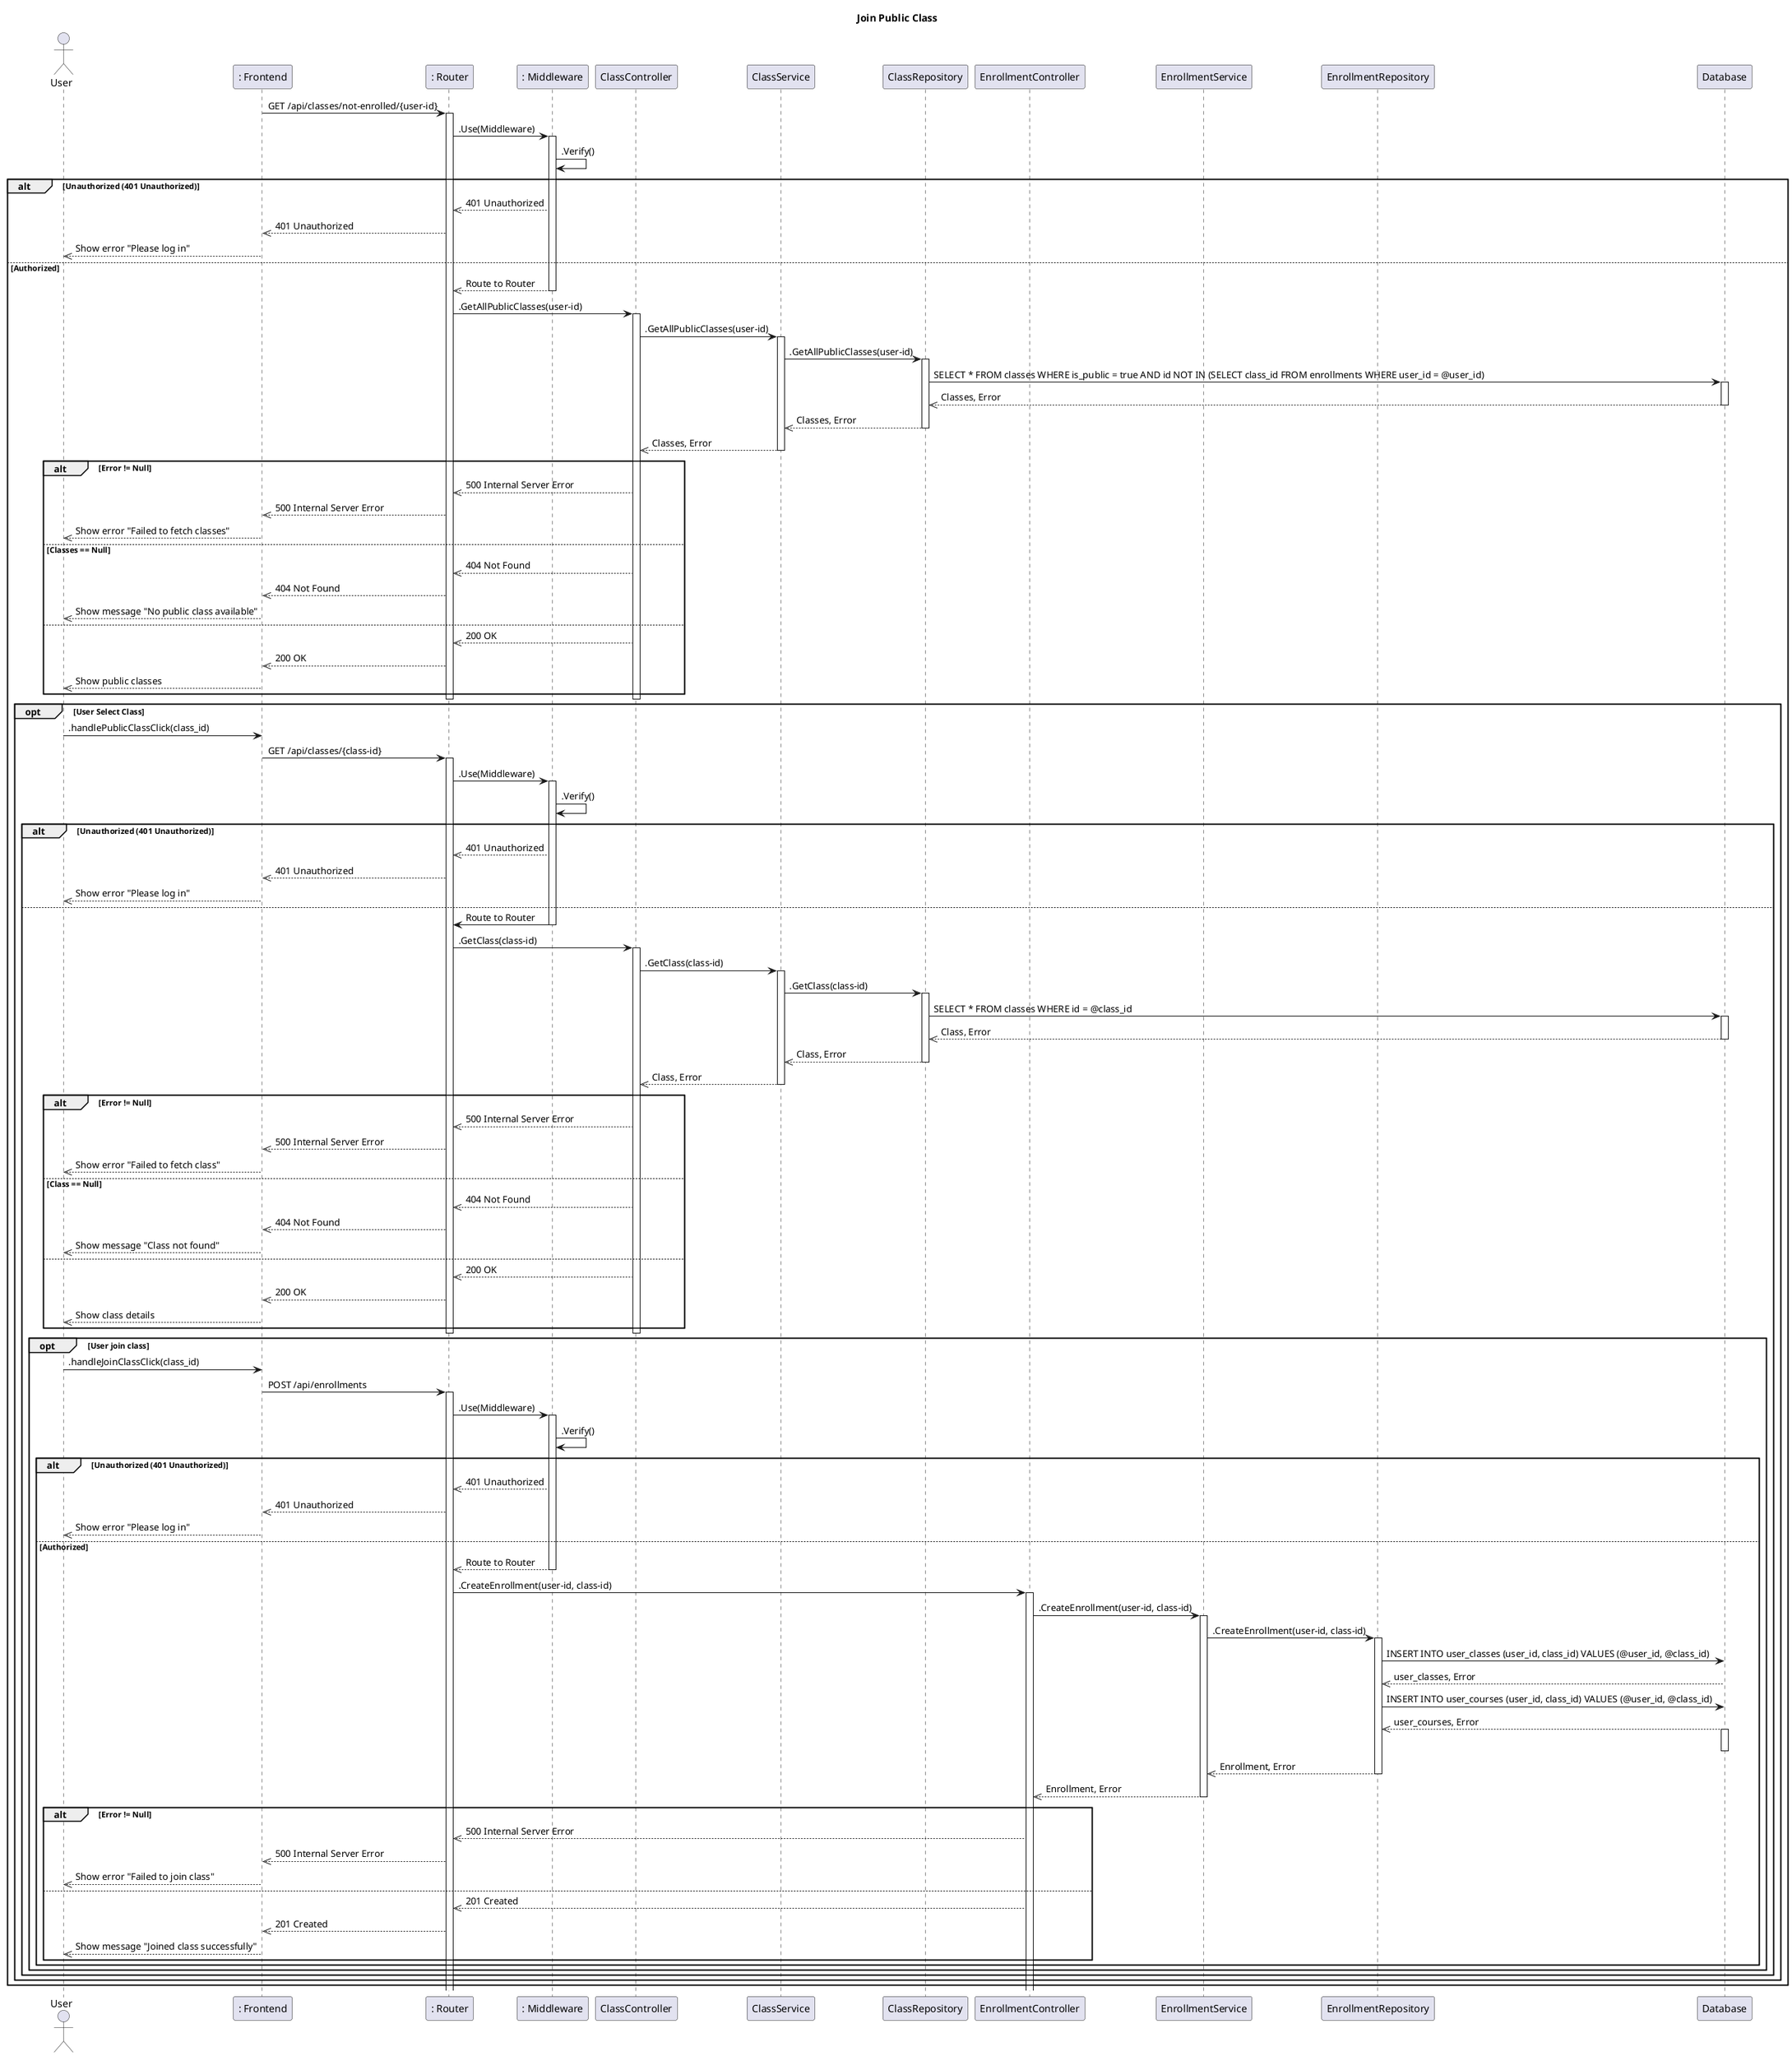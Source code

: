 @startuml SequenceDiagram
title Join Public Class
actor User

participant ": Frontend" as Frontend
participant ": Router" as Router
participant ": Middleware" as Middleware

Frontend -> Router: GET /api/classes/not-enrolled/{user-id}
activate Router

Router -> Middleware: .Use(Middleware)
activate Middleware
Middleware -> Middleware : .Verify()

alt Unauthorized (401 Unauthorized)
  Middleware -->> Router: 401 Unauthorized
  Router -->> Frontend: 401 Unauthorized
  Frontend -->> User: Show error "Please log in"
else Authorized
  Middleware -->> Router: Route to Router
  deactivate Middleware
  Router -> ClassController: .GetAllPublicClasses(user-id)
  activate ClassController
  ClassController -> ClassService: .GetAllPublicClasses(user-id)
  activate ClassService
  ClassService -> ClassRepository: .GetAllPublicClasses(user-id)
  activate ClassRepository
  ClassRepository -> Database: SELECT * FROM classes WHERE is_public = true AND id NOT IN (SELECT class_id FROM enrollments WHERE user_id = @user_id)
  activate Database
  Database -->> ClassRepository : Classes, Error
  deactivate Database
  ClassRepository -->> ClassService : Classes, Error
  deactivate ClassRepository
  ClassService -->> ClassController : Classes, Error
  deactivate ClassService
  alt Error != Null
    ClassController -->> Router : 500 Internal Server Error
    Router -->> Frontend : 500 Internal Server Error
    Frontend -->> User : Show error "Failed to fetch classes"
  else Classes == Null
    ClassController -->> Router : 404 Not Found
    Router -->> Frontend : 404 Not Found
    Frontend -->> User : Show message "No public class available"
  else
    ClassController -->> Router : 200 OK
    Router -->> Frontend : 200 OK
    Frontend -->> User : Show public classes
  end
  deactivate ClassController
  deactivate Router
  opt User Select Class
    User -> Frontend : .handlePublicClassClick(class_id)
    Frontend -> Router : GET /api/classes/{class-id}
    activate Router

    Router -> Middleware : .Use(Middleware)
    activate Middleware
    Middleware -> Middleware : .Verify()

    alt Unauthorized (401 Unauthorized)
      Middleware -->> Router: 401 Unauthorized
      Router -->> Frontend: 401 Unauthorized
      Frontend -->> User: Show error "Please log in"
    else
      Middleware -> Router: Route to Router
      deactivate Middleware
      Router -> ClassController: .GetClass(class-id)
      activate ClassController
      ClassController -> ClassService: .GetClass(class-id)
      activate ClassService
      ClassService -> ClassRepository: .GetClass(class-id)
      activate ClassRepository
      ClassRepository -> Database: SELECT * FROM classes WHERE id = @class_id
      activate Database
      Database -->> ClassRepository : Class, Error
      deactivate Database
      ClassRepository -->> ClassService : Class, Error
      deactivate ClassRepository
      ClassService -->> ClassController : Class, Error
      deactivate ClassService
      alt Error != Null
        ClassController -->> Router : 500 Internal Server Error
        Router -->> Frontend : 500 Internal Server Error
        Frontend -->> User : Show error "Failed to fetch class"
      else Class == Null
        ClassController -->> Router : 404 Not Found
        Router -->> Frontend : 404 Not Found
        Frontend -->> User : Show message "Class not found"
      else
        ClassController -->> Router : 200 OK
        Router -->> Frontend : 200 OK
        Frontend -->> User : Show class details
      end
      deactivate ClassController
      deactivate Router
      opt User join class
        User -> Frontend : .handleJoinClassClick(class_id)
        Frontend -> Router : POST /api/enrollments
        activate Router

        Router -> Middleware : .Use(Middleware)
        activate Middleware
        Middleware -> Middleware : .Verify()

        alt Unauthorized (401 Unauthorized)
          Middleware -->> Router: 401 Unauthorized
          Router -->> Frontend: 401 Unauthorized
          Frontend -->> User: Show error "Please log in"
        else Authorized
          Middleware -->> Router: Route to Router
          deactivate Middleware
          Router -> EnrollmentController: .CreateEnrollment(user-id, class-id)
          activate EnrollmentController
          EnrollmentController -> EnrollmentService: .CreateEnrollment(user-id, class-id)
          activate EnrollmentService
          EnrollmentService -> EnrollmentRepository: .CreateEnrollment(user-id, class-id)
          activate EnrollmentRepository
          EnrollmentRepository -> Database: INSERT INTO user_classes (user_id, class_id) VALUES (@user_id, @class_id)
          Database -->> EnrollmentRepository : user_classes, Error
          EnrollmentRepository -> Database: INSERT INTO user_courses (user_id, class_id) VALUES (@user_id, @class_id)
          Database -->> EnrollmentRepository : user_courses, Error
          activate Database
          deactivate Database
          EnrollmentRepository -->> EnrollmentService : Enrollment, Error
          deactivate EnrollmentRepository
          EnrollmentService -->> EnrollmentController : Enrollment, Error
          deactivate EnrollmentService
          alt Error != Null
            EnrollmentController -->> Router : 500 Internal Server Error
            Router -->> Frontend : 500 Internal Server Error
            Frontend -->> User : Show error "Failed to join class"
          else
            EnrollmentController -->> Router : 201 Created
            Router -->> Frontend : 201 Created
            Frontend -->> User : Show message "Joined class successfully"
          end
        end
      end
    end
  end
end

database Database

@enduml